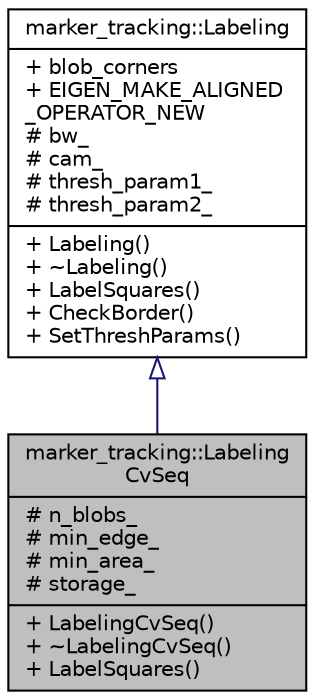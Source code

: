 digraph "marker_tracking::LabelingCvSeq"
{
 // LATEX_PDF_SIZE
  edge [fontname="Helvetica",fontsize="10",labelfontname="Helvetica",labelfontsize="10"];
  node [fontname="Helvetica",fontsize="10",shape=record];
  Node1 [label="{marker_tracking::Labeling\lCvSeq\n|# n_blobs_\l# min_edge_\l# min_area_\l# storage_\l|+ LabelingCvSeq()\l+ ~LabelingCvSeq()\l+ LabelSquares()\l}",height=0.2,width=0.4,color="black", fillcolor="grey75", style="filled", fontcolor="black",tooltip="Labeling class that uses OpenCV routines to find connected components."];
  Node2 -> Node1 [dir="back",color="midnightblue",fontsize="10",style="solid",arrowtail="onormal",fontname="Helvetica"];
  Node2 [label="{marker_tracking::Labeling\n|+ blob_corners\l+ EIGEN_MAKE_ALIGNED\l_OPERATOR_NEW\l# bw_\l# cam_\l# thresh_param1_\l# thresh_param2_\l|+ Labeling()\l+ ~Labeling()\l+ LabelSquares()\l+ CheckBorder()\l+ SetThreshParams()\l}",height=0.2,width=0.4,color="black", fillcolor="white", style="filled",URL="$classmarker__tracking_1_1Labeling.html",tooltip="Base class for labeling connected components from binary image."];
}
